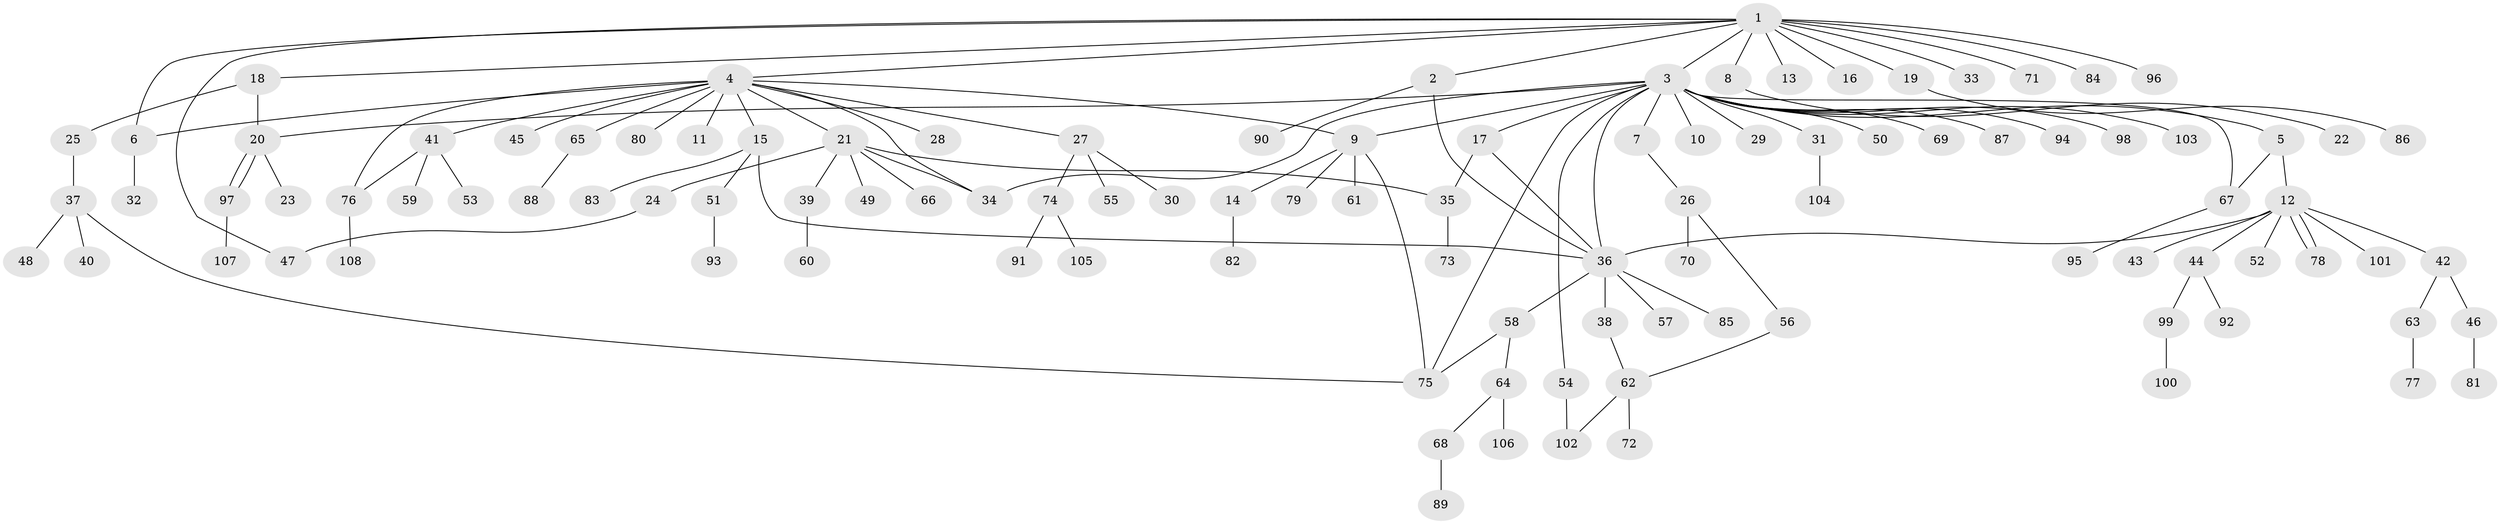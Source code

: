 // Generated by graph-tools (version 1.1) at 2025/35/03/09/25 02:35:29]
// undirected, 108 vertices, 127 edges
graph export_dot {
graph [start="1"]
  node [color=gray90,style=filled];
  1;
  2;
  3;
  4;
  5;
  6;
  7;
  8;
  9;
  10;
  11;
  12;
  13;
  14;
  15;
  16;
  17;
  18;
  19;
  20;
  21;
  22;
  23;
  24;
  25;
  26;
  27;
  28;
  29;
  30;
  31;
  32;
  33;
  34;
  35;
  36;
  37;
  38;
  39;
  40;
  41;
  42;
  43;
  44;
  45;
  46;
  47;
  48;
  49;
  50;
  51;
  52;
  53;
  54;
  55;
  56;
  57;
  58;
  59;
  60;
  61;
  62;
  63;
  64;
  65;
  66;
  67;
  68;
  69;
  70;
  71;
  72;
  73;
  74;
  75;
  76;
  77;
  78;
  79;
  80;
  81;
  82;
  83;
  84;
  85;
  86;
  87;
  88;
  89;
  90;
  91;
  92;
  93;
  94;
  95;
  96;
  97;
  98;
  99;
  100;
  101;
  102;
  103;
  104;
  105;
  106;
  107;
  108;
  1 -- 2;
  1 -- 3;
  1 -- 4;
  1 -- 6;
  1 -- 8;
  1 -- 13;
  1 -- 16;
  1 -- 18;
  1 -- 19;
  1 -- 33;
  1 -- 47;
  1 -- 71;
  1 -- 84;
  1 -- 96;
  2 -- 36;
  2 -- 90;
  3 -- 5;
  3 -- 7;
  3 -- 9;
  3 -- 10;
  3 -- 17;
  3 -- 20;
  3 -- 29;
  3 -- 31;
  3 -- 34;
  3 -- 36;
  3 -- 50;
  3 -- 54;
  3 -- 67;
  3 -- 69;
  3 -- 75;
  3 -- 87;
  3 -- 94;
  3 -- 98;
  3 -- 103;
  4 -- 6;
  4 -- 9;
  4 -- 11;
  4 -- 15;
  4 -- 21;
  4 -- 27;
  4 -- 28;
  4 -- 34;
  4 -- 41;
  4 -- 45;
  4 -- 65;
  4 -- 76;
  4 -- 80;
  5 -- 12;
  5 -- 67;
  6 -- 32;
  7 -- 26;
  8 -- 22;
  9 -- 14;
  9 -- 61;
  9 -- 75;
  9 -- 79;
  12 -- 36;
  12 -- 42;
  12 -- 43;
  12 -- 44;
  12 -- 52;
  12 -- 78;
  12 -- 78;
  12 -- 101;
  14 -- 82;
  15 -- 36;
  15 -- 51;
  15 -- 83;
  17 -- 35;
  17 -- 36;
  18 -- 20;
  18 -- 25;
  19 -- 86;
  20 -- 23;
  20 -- 97;
  20 -- 97;
  21 -- 24;
  21 -- 34;
  21 -- 35;
  21 -- 39;
  21 -- 49;
  21 -- 66;
  24 -- 47;
  25 -- 37;
  26 -- 56;
  26 -- 70;
  27 -- 30;
  27 -- 55;
  27 -- 74;
  31 -- 104;
  35 -- 73;
  36 -- 38;
  36 -- 57;
  36 -- 58;
  36 -- 85;
  37 -- 40;
  37 -- 48;
  37 -- 75;
  38 -- 62;
  39 -- 60;
  41 -- 53;
  41 -- 59;
  41 -- 76;
  42 -- 46;
  42 -- 63;
  44 -- 92;
  44 -- 99;
  46 -- 81;
  51 -- 93;
  54 -- 102;
  56 -- 62;
  58 -- 64;
  58 -- 75;
  62 -- 72;
  62 -- 102;
  63 -- 77;
  64 -- 68;
  64 -- 106;
  65 -- 88;
  67 -- 95;
  68 -- 89;
  74 -- 91;
  74 -- 105;
  76 -- 108;
  97 -- 107;
  99 -- 100;
}
